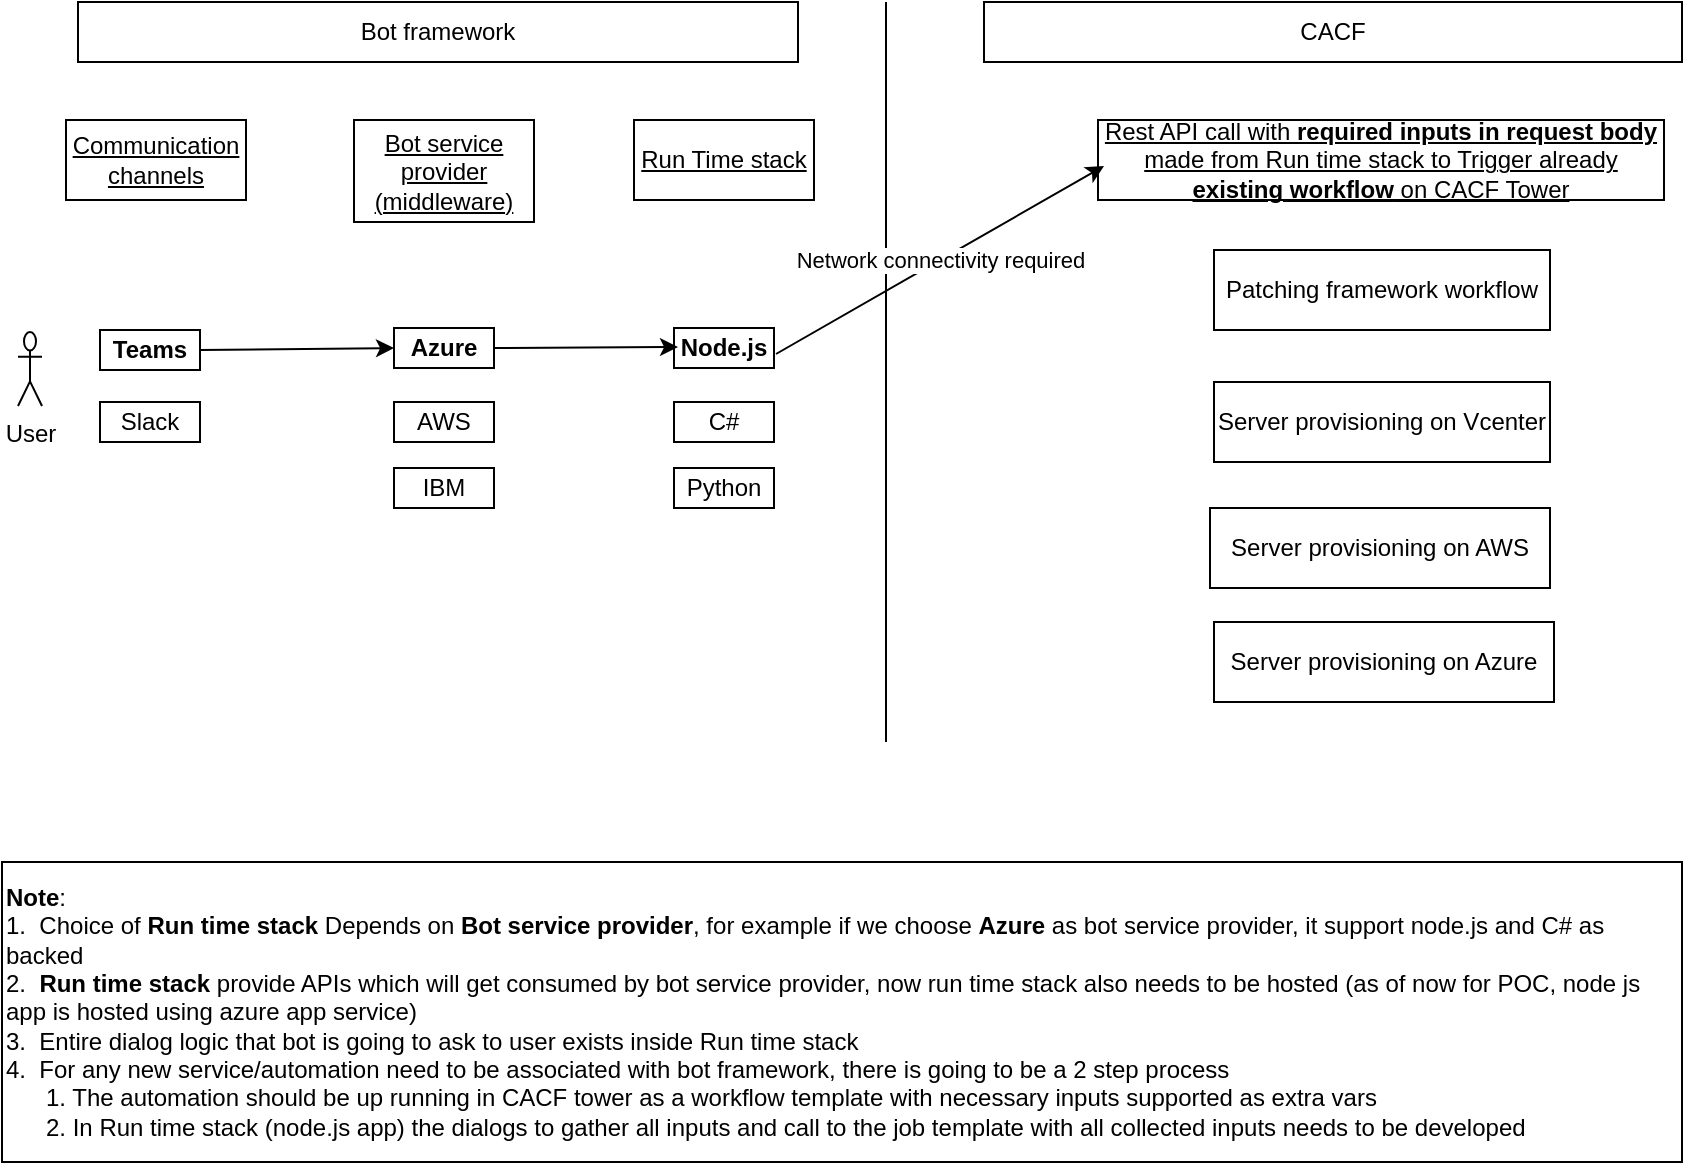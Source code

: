<mxfile version="20.4.1" type="github">
  <diagram id="K7IZljK8A2l5TkJoaFhM" name="Page-1">
    <mxGraphModel dx="1867" dy="574" grid="1" gridSize="10" guides="1" tooltips="1" connect="1" arrows="1" fold="1" page="1" pageScale="1" pageWidth="850" pageHeight="1100" math="0" shadow="0">
      <root>
        <mxCell id="0" />
        <mxCell id="1" parent="0" />
        <mxCell id="QI3T3QbzJS15OUEvv2_e-1" value="&lt;b&gt;Teams&lt;/b&gt;" style="rounded=0;whiteSpace=wrap;html=1;" vertex="1" parent="1">
          <mxGeometry x="-801" y="324" width="50" height="20" as="geometry" />
        </mxCell>
        <mxCell id="QI3T3QbzJS15OUEvv2_e-3" value="Slack" style="rounded=0;whiteSpace=wrap;html=1;" vertex="1" parent="1">
          <mxGeometry x="-801" y="360" width="50" height="20" as="geometry" />
        </mxCell>
        <mxCell id="QI3T3QbzJS15OUEvv2_e-4" value="&lt;u&gt;Communication channels&lt;/u&gt;" style="rounded=0;whiteSpace=wrap;html=1;" vertex="1" parent="1">
          <mxGeometry x="-818" y="219" width="90" height="40" as="geometry" />
        </mxCell>
        <mxCell id="QI3T3QbzJS15OUEvv2_e-7" value="&lt;u&gt;Bot service provider (middleware)&lt;/u&gt;" style="rounded=0;whiteSpace=wrap;html=1;" vertex="1" parent="1">
          <mxGeometry x="-674" y="219" width="90" height="51" as="geometry" />
        </mxCell>
        <mxCell id="QI3T3QbzJS15OUEvv2_e-8" value="Bot framework" style="rounded=0;whiteSpace=wrap;html=1;" vertex="1" parent="1">
          <mxGeometry x="-812" y="160" width="360" height="30" as="geometry" />
        </mxCell>
        <mxCell id="QI3T3QbzJS15OUEvv2_e-9" value="&lt;b&gt;Azure&lt;/b&gt;" style="rounded=0;whiteSpace=wrap;html=1;" vertex="1" parent="1">
          <mxGeometry x="-654" y="323" width="50" height="20" as="geometry" />
        </mxCell>
        <mxCell id="QI3T3QbzJS15OUEvv2_e-10" value="AWS" style="rounded=0;whiteSpace=wrap;html=1;" vertex="1" parent="1">
          <mxGeometry x="-654" y="360" width="50" height="20" as="geometry" />
        </mxCell>
        <mxCell id="QI3T3QbzJS15OUEvv2_e-11" value="IBM" style="rounded=0;whiteSpace=wrap;html=1;" vertex="1" parent="1">
          <mxGeometry x="-654" y="393" width="50" height="20" as="geometry" />
        </mxCell>
        <mxCell id="QI3T3QbzJS15OUEvv2_e-12" value="&lt;u&gt;Run Time stack&lt;/u&gt;" style="rounded=0;whiteSpace=wrap;html=1;" vertex="1" parent="1">
          <mxGeometry x="-534" y="219" width="90" height="40" as="geometry" />
        </mxCell>
        <mxCell id="QI3T3QbzJS15OUEvv2_e-14" value="&lt;b&gt;Node.js&lt;/b&gt;" style="rounded=0;whiteSpace=wrap;html=1;" vertex="1" parent="1">
          <mxGeometry x="-514" y="323" width="50" height="20" as="geometry" />
        </mxCell>
        <mxCell id="QI3T3QbzJS15OUEvv2_e-15" value="C#" style="rounded=0;whiteSpace=wrap;html=1;" vertex="1" parent="1">
          <mxGeometry x="-514" y="360" width="50" height="20" as="geometry" />
        </mxCell>
        <mxCell id="QI3T3QbzJS15OUEvv2_e-16" value="Python" style="rounded=0;whiteSpace=wrap;html=1;" vertex="1" parent="1">
          <mxGeometry x="-514" y="393" width="50" height="20" as="geometry" />
        </mxCell>
        <mxCell id="QI3T3QbzJS15OUEvv2_e-18" value="&lt;b&gt;Note&lt;/b&gt;: &lt;br&gt;&lt;div style=&quot;&quot;&gt;&lt;span style=&quot;background-color: initial;&quot;&gt;1.&amp;nbsp; Choice of &lt;b&gt;Run time stack&lt;/b&gt; Depends on &lt;b&gt;Bot service provider&lt;/b&gt;, for example if we choose &lt;b&gt;Azure&lt;/b&gt; as bot service provider, it support node.js and C# as backed&amp;nbsp;&lt;/span&gt;&lt;/div&gt;&lt;div style=&quot;&quot;&gt;&lt;span style=&quot;background-color: initial;&quot;&gt;2.&amp;nbsp; &lt;b&gt;Run time stack &lt;/b&gt;provide APIs which will get consumed by bot service provider, now run time stack also needs to be hosted (as of now for POC, node js app is hosted using azure app service)&lt;/span&gt;&lt;/div&gt;&lt;div style=&quot;&quot;&gt;3.&amp;nbsp; Entire dialog logic that bot is going to ask to user exists inside Run time stack&lt;/div&gt;&lt;div style=&quot;&quot;&gt;4.&amp;nbsp; For any new service/automation need to be associated with bot framework, there is going to be a 2 step process&lt;/div&gt;&lt;div style=&quot;&quot;&gt;&amp;nbsp; &amp;nbsp; &amp;nbsp; 1. The automation should be up running in CACF tower as a workflow template with necessary inputs supported as extra vars&amp;nbsp;&amp;nbsp;&lt;/div&gt;&lt;div style=&quot;&quot;&gt;&amp;nbsp; &amp;nbsp; &amp;nbsp; 2. In Run time stack (node.js app) the dialogs to gather all inputs and call to the job template with all collected inputs needs to be developed&amp;nbsp;&lt;/div&gt;" style="rounded=0;whiteSpace=wrap;html=1;align=left;" vertex="1" parent="1">
          <mxGeometry x="-850" y="590" width="840" height="150" as="geometry" />
        </mxCell>
        <mxCell id="QI3T3QbzJS15OUEvv2_e-19" value="" style="endArrow=none;html=1;rounded=0;" edge="1" parent="1">
          <mxGeometry width="50" height="50" relative="1" as="geometry">
            <mxPoint x="-408" y="530" as="sourcePoint" />
            <mxPoint x="-408" y="160" as="targetPoint" />
          </mxGeometry>
        </mxCell>
        <mxCell id="QI3T3QbzJS15OUEvv2_e-20" value="CACF" style="rounded=0;whiteSpace=wrap;html=1;" vertex="1" parent="1">
          <mxGeometry x="-359" y="160" width="349" height="30" as="geometry" />
        </mxCell>
        <mxCell id="QI3T3QbzJS15OUEvv2_e-21" value="&lt;u&gt;Rest API call with &lt;b&gt;required inputs in request body&lt;/b&gt; made from Run time stack to Trigger already &lt;b&gt;existing workflow&lt;/b&gt; on CACF Tower&lt;/u&gt;" style="rounded=0;whiteSpace=wrap;html=1;" vertex="1" parent="1">
          <mxGeometry x="-302" y="219" width="283" height="40" as="geometry" />
        </mxCell>
        <mxCell id="QI3T3QbzJS15OUEvv2_e-22" value="Patching framework workflow" style="rounded=0;whiteSpace=wrap;html=1;" vertex="1" parent="1">
          <mxGeometry x="-244" y="284" width="168" height="40" as="geometry" />
        </mxCell>
        <mxCell id="QI3T3QbzJS15OUEvv2_e-24" value="" style="endArrow=classic;html=1;rounded=0;exitX=1;exitY=0.5;exitDx=0;exitDy=0;entryX=0;entryY=0.5;entryDx=0;entryDy=0;" edge="1" parent="1">
          <mxGeometry relative="1" as="geometry">
            <mxPoint x="-463" y="336" as="sourcePoint" />
            <mxPoint x="-299" y="242" as="targetPoint" />
          </mxGeometry>
        </mxCell>
        <mxCell id="QI3T3QbzJS15OUEvv2_e-25" value="Network connectivity required" style="edgeLabel;resizable=0;html=1;align=center;verticalAlign=middle;" connectable="0" vertex="1" parent="QI3T3QbzJS15OUEvv2_e-24">
          <mxGeometry relative="1" as="geometry">
            <mxPoint as="offset" />
          </mxGeometry>
        </mxCell>
        <mxCell id="QI3T3QbzJS15OUEvv2_e-26" value="" style="endArrow=classic;html=1;rounded=0;entryX=0;entryY=0.5;entryDx=0;entryDy=0;exitX=1;exitY=0.5;exitDx=0;exitDy=0;" edge="1" parent="1" source="QI3T3QbzJS15OUEvv2_e-1" target="QI3T3QbzJS15OUEvv2_e-9">
          <mxGeometry width="50" height="50" relative="1" as="geometry">
            <mxPoint x="-751" y="340" as="sourcePoint" />
            <mxPoint x="-701" y="280" as="targetPoint" />
          </mxGeometry>
        </mxCell>
        <mxCell id="QI3T3QbzJS15OUEvv2_e-27" value="" style="endArrow=classic;html=1;rounded=0;entryX=0;entryY=0.5;entryDx=0;entryDy=0;exitX=1;exitY=0.5;exitDx=0;exitDy=0;" edge="1" parent="1" source="QI3T3QbzJS15OUEvv2_e-9">
          <mxGeometry width="50" height="50" relative="1" as="geometry">
            <mxPoint x="-609" y="333.5" as="sourcePoint" />
            <mxPoint x="-512" y="332.5" as="targetPoint" />
          </mxGeometry>
        </mxCell>
        <mxCell id="QI3T3QbzJS15OUEvv2_e-29" value="Server provisioning on Vcenter" style="rounded=0;whiteSpace=wrap;html=1;" vertex="1" parent="1">
          <mxGeometry x="-244" y="350" width="168" height="40" as="geometry" />
        </mxCell>
        <mxCell id="QI3T3QbzJS15OUEvv2_e-30" value="Server provisioning on AWS" style="rounded=0;whiteSpace=wrap;html=1;" vertex="1" parent="1">
          <mxGeometry x="-246" y="413" width="170" height="40" as="geometry" />
        </mxCell>
        <mxCell id="QI3T3QbzJS15OUEvv2_e-31" value="Server provisioning on Azure" style="rounded=0;whiteSpace=wrap;html=1;" vertex="1" parent="1">
          <mxGeometry x="-244" y="470" width="170" height="40" as="geometry" />
        </mxCell>
        <mxCell id="QI3T3QbzJS15OUEvv2_e-32" value="User" style="shape=umlActor;verticalLabelPosition=bottom;verticalAlign=top;html=1;outlineConnect=0;" vertex="1" parent="1">
          <mxGeometry x="-842" y="325" width="12" height="37" as="geometry" />
        </mxCell>
      </root>
    </mxGraphModel>
  </diagram>
</mxfile>
